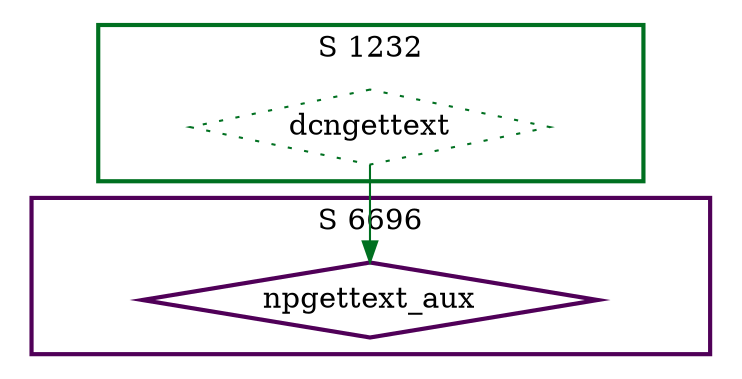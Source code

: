 digraph G {
  ratio=0.500000;
  "UV npgettext_aux (6696)" [shape=diamond, label="npgettext_aux",
                             color="#500058", style=bold];
  "UV dcngettext (1232)" [shape=diamond, label="dcngettext", color="#007020",
                          style=dotted];
  
  subgraph cluster_1232 { label="S 1232";
    color="#007020";
    style=bold;
    "UV dcngettext (1232)"; };
  subgraph cluster_6696 { label="S 6696";
    color="#500058";
    style=bold;
    "UV npgettext_aux (6696)"; };
  
  "UV dcngettext (1232)" -> "UV npgettext_aux (6696)" [color="#007020"];
  
  }